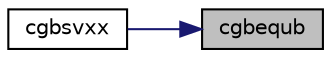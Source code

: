 digraph "cgbequb"
{
 // LATEX_PDF_SIZE
  edge [fontname="Helvetica",fontsize="10",labelfontname="Helvetica",labelfontsize="10"];
  node [fontname="Helvetica",fontsize="10",shape=record];
  rankdir="RL";
  Node1 [label="cgbequb",height=0.2,width=0.4,color="black", fillcolor="grey75", style="filled", fontcolor="black",tooltip="CGBEQUB"];
  Node1 -> Node2 [dir="back",color="midnightblue",fontsize="10",style="solid",fontname="Helvetica"];
  Node2 [label="cgbsvxx",height=0.2,width=0.4,color="black", fillcolor="white", style="filled",URL="$cgbsvxx_8f.html#a366c297439ac18cfefeb91629d44f2cb",tooltip="CGBSVXX computes the solution to system of linear equations A * X = B for GB matrices"];
}
